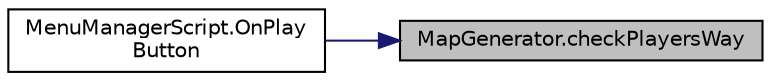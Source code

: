 digraph "MapGenerator.checkPlayersWay"
{
 // LATEX_PDF_SIZE
  edge [fontname="Helvetica",fontsize="10",labelfontname="Helvetica",labelfontsize="10"];
  node [fontname="Helvetica",fontsize="10",shape=record];
  rankdir="RL";
  Node1 [label="MapGenerator.checkPlayersWay",height=0.2,width=0.4,color="black", fillcolor="grey75", style="filled", fontcolor="black",tooltip="checkPlayersWay() Analiza que haya camino entre los jugadores, retorna la matriz analizada"];
  Node1 -> Node2 [dir="back",color="midnightblue",fontsize="10",style="solid",fontname="Helvetica"];
  Node2 [label="MenuManagerScript.OnPlay\lButton",height=0.2,width=0.4,color="black", fillcolor="white", style="filled",URL="$class_menu_manager_script.html#a0bfa1fd4fd4610337388056c4852c619",tooltip=" "];
}
